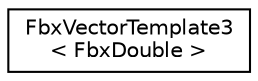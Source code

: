 digraph "クラス階層図"
{
  edge [fontname="Helvetica",fontsize="10",labelfontname="Helvetica",labelfontsize="10"];
  node [fontname="Helvetica",fontsize="10",shape=record];
  rankdir="LR";
  Node0 [label="FbxVectorTemplate3\l\< FbxDouble \>",height=0.2,width=0.4,color="black", fillcolor="white", style="filled",URL="$class_fbx_vector_template3.html"];
}
